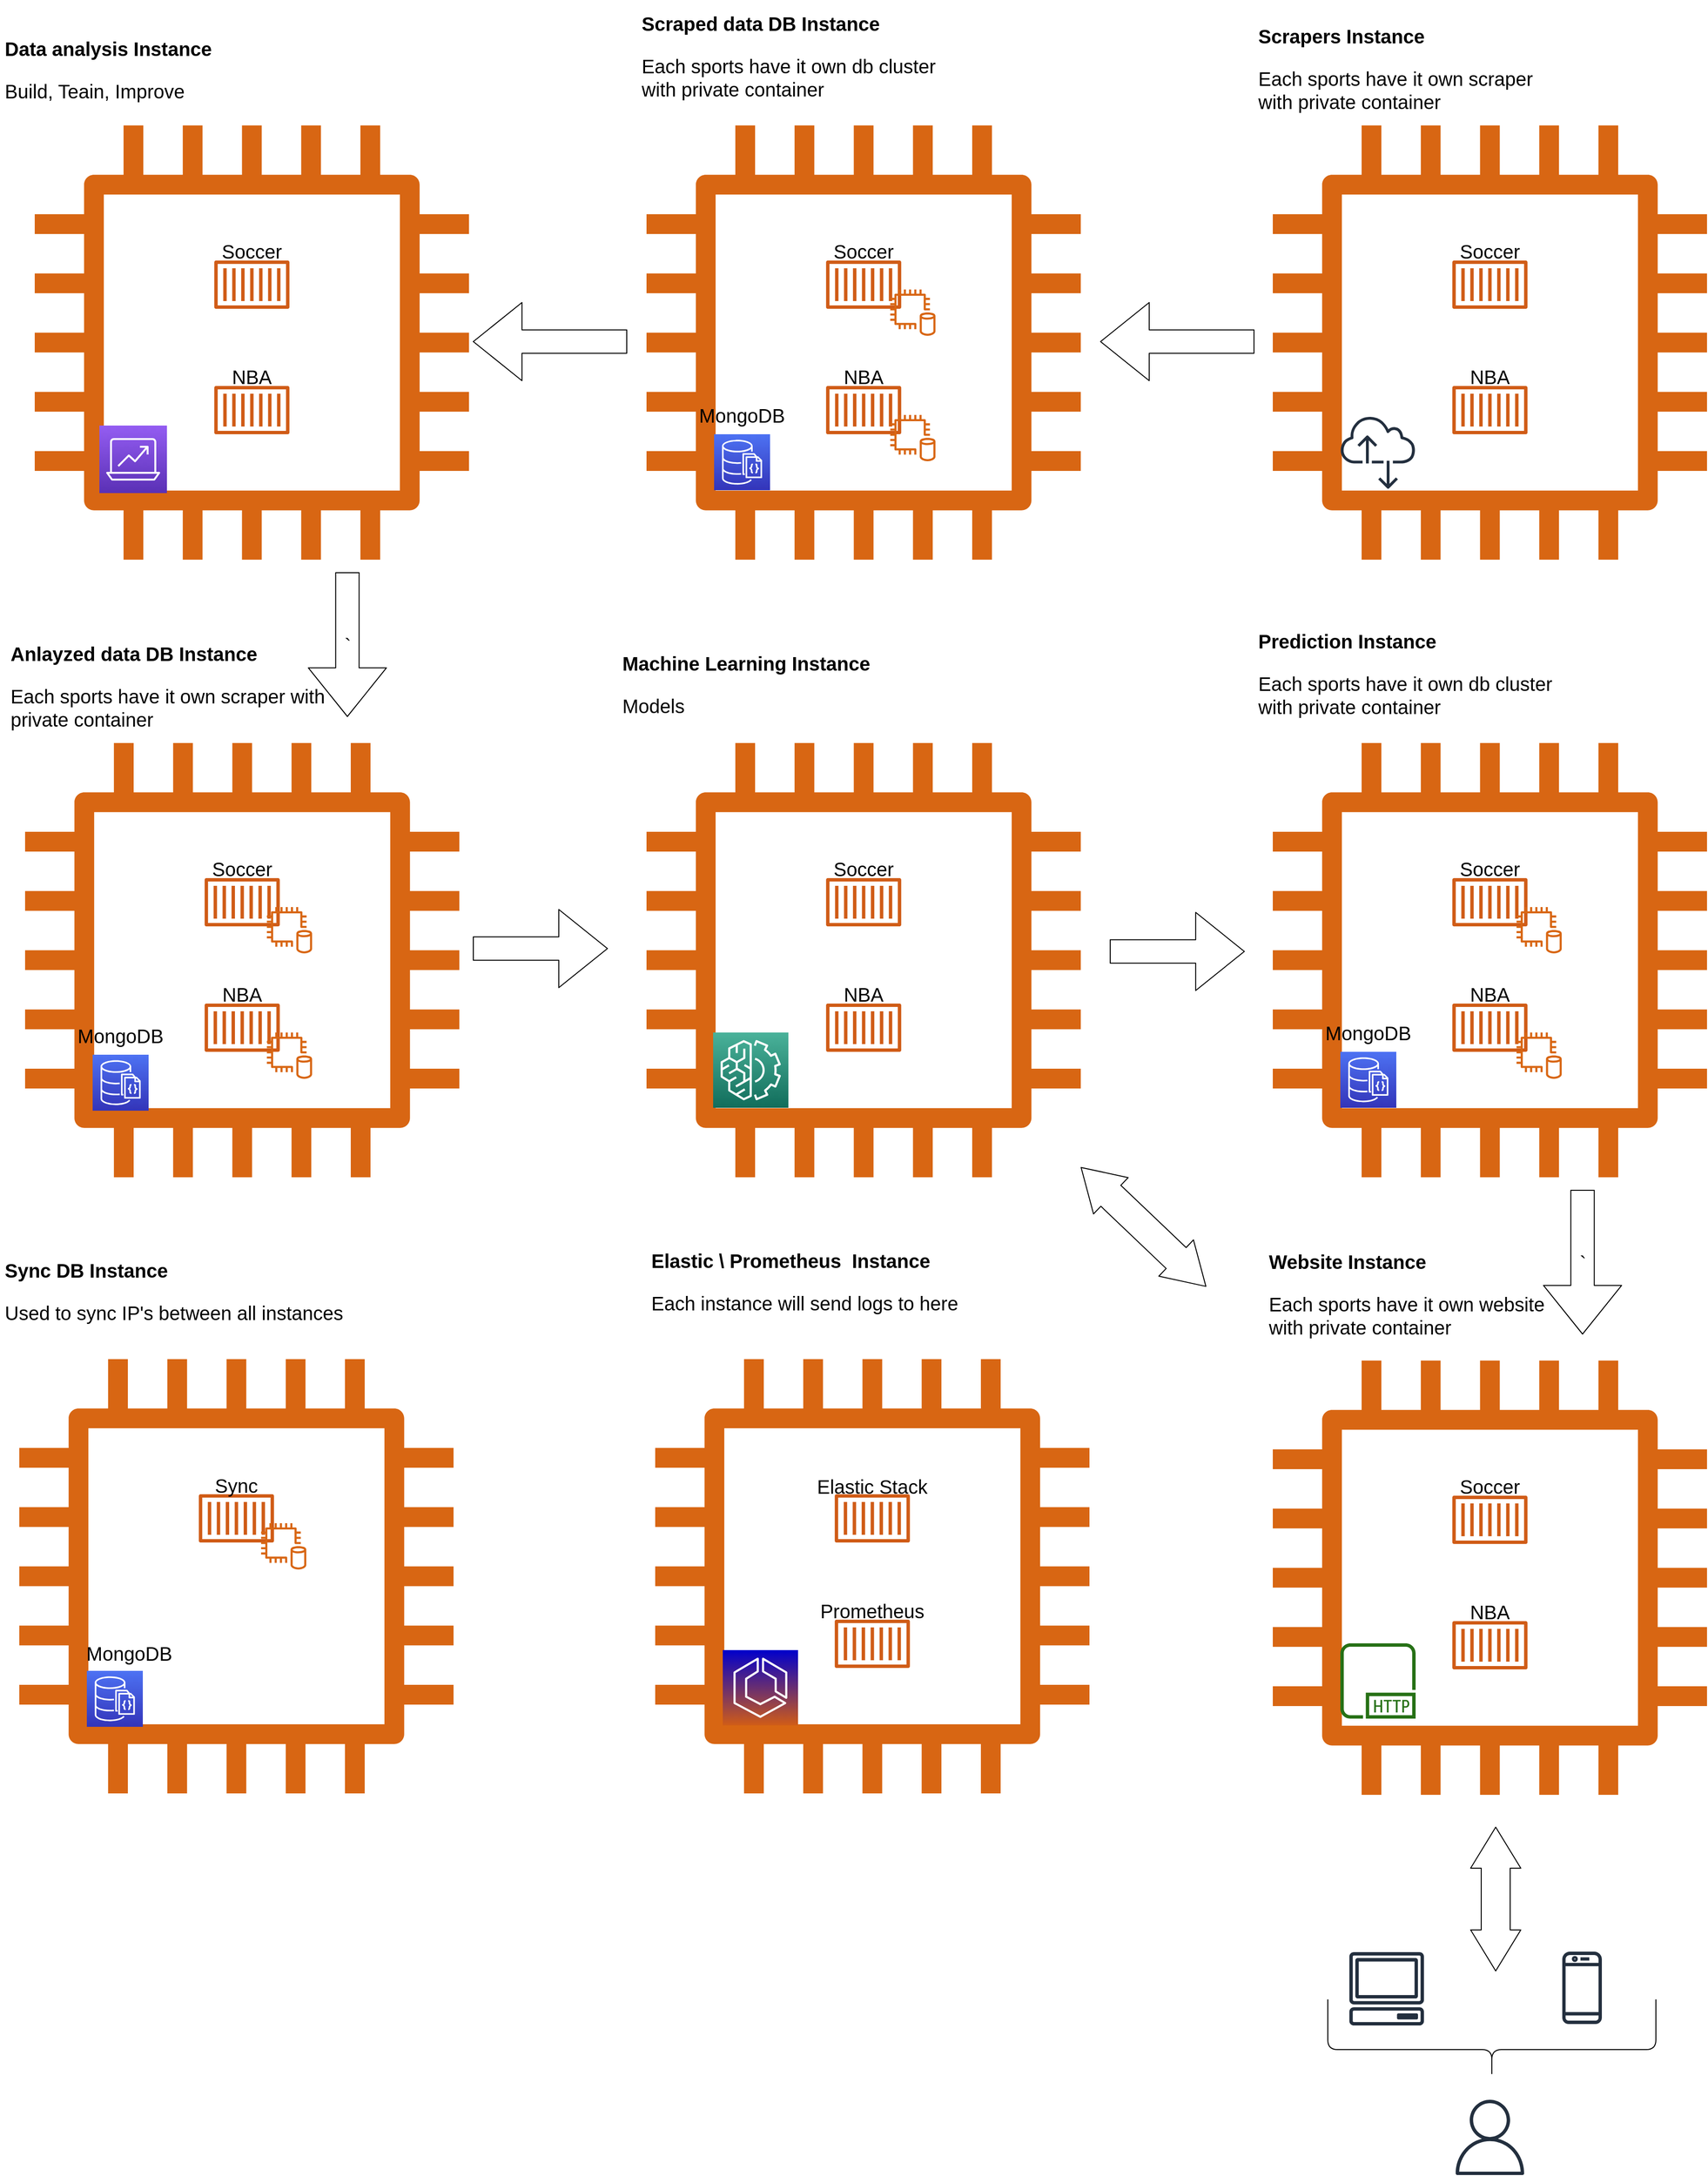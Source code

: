 <mxfile version="13.9.7" type="device"><diagram id="Ht1M8jgEwFfnCIfOTk4-" name="Page-1"><mxGraphModel dx="2390" dy="2299" grid="1" gridSize="10" guides="1" tooltips="1" connect="1" arrows="1" fold="1" page="1" pageScale="1" pageWidth="1169" pageHeight="827" math="0" shadow="0"><root><mxCell id="0"/><mxCell id="1" parent="0"/><mxCell id="v64-F45dW4XIhAS0DSqm-7" value="" style="outlineConnect=0;fontColor=#232F3E;gradientColor=none;fillColor=#D86613;strokeColor=none;dashed=0;verticalLabelPosition=bottom;verticalAlign=top;align=center;html=1;fontSize=20;fontStyle=0;aspect=fixed;pointerEvents=1;shape=mxgraph.aws4.instance2;" vertex="1" parent="1"><mxGeometry x="489" y="-853" width="450" height="450" as="geometry"/></mxCell><mxCell id="v64-F45dW4XIhAS0DSqm-10" value="" style="outlineConnect=0;fontColor=#232F3E;gradientColor=none;fillColor=#D86613;strokeColor=none;dashed=0;verticalLabelPosition=bottom;verticalAlign=top;align=center;html=1;fontSize=20;fontStyle=0;aspect=fixed;pointerEvents=1;shape=mxgraph.aws4.instance2;" vertex="1" parent="1"><mxGeometry x="-794" y="-853" width="450" height="450" as="geometry"/></mxCell><mxCell id="v64-F45dW4XIhAS0DSqm-2" value="" style="outlineConnect=0;fontColor=#232F3E;gradientColor=none;fillColor=#D05C17;strokeColor=none;dashed=0;verticalLabelPosition=bottom;verticalAlign=top;align=center;html=1;fontSize=20;fontStyle=0;aspect=fixed;pointerEvents=1;shape=mxgraph.aws4.container_1;" vertex="1" parent="1"><mxGeometry x="26" y="-583" width="78" height="50" as="geometry"/></mxCell><mxCell id="v64-F45dW4XIhAS0DSqm-3" value="" style="outlineConnect=0;fontColor=#232F3E;gradientColor=none;fillColor=#D86613;strokeColor=none;dashed=0;verticalLabelPosition=bottom;verticalAlign=top;align=center;html=1;fontSize=20;fontStyle=0;aspect=fixed;pointerEvents=1;shape=mxgraph.aws4.db_on_instance2;" vertex="1" parent="1"><mxGeometry x="92" y="-553" width="48" height="48" as="geometry"/></mxCell><mxCell id="v64-F45dW4XIhAS0DSqm-4" value="" style="outlineConnect=0;fontColor=#232F3E;gradientColor=none;fillColor=#D86613;strokeColor=none;dashed=0;verticalLabelPosition=bottom;verticalAlign=top;align=center;html=1;fontSize=20;fontStyle=0;aspect=fixed;pointerEvents=1;shape=mxgraph.aws4.instance2;" vertex="1" parent="1"><mxGeometry x="-160" y="-853" width="450" height="450" as="geometry"/></mxCell><mxCell id="v64-F45dW4XIhAS0DSqm-5" value="" style="outlineConnect=0;fontColor=#232F3E;gradientColor=none;fillColor=#D05C17;strokeColor=none;dashed=0;verticalLabelPosition=bottom;verticalAlign=top;align=center;html=1;fontSize=20;fontStyle=0;aspect=fixed;pointerEvents=1;shape=mxgraph.aws4.container_1;" vertex="1" parent="1"><mxGeometry x="26" y="-713" width="78" height="50" as="geometry"/></mxCell><mxCell id="v64-F45dW4XIhAS0DSqm-6" value="" style="outlineConnect=0;fontColor=#232F3E;gradientColor=none;fillColor=#D05C17;strokeColor=none;dashed=0;verticalLabelPosition=bottom;verticalAlign=top;align=center;html=1;fontSize=20;fontStyle=0;aspect=fixed;pointerEvents=1;shape=mxgraph.aws4.container_1;" vertex="1" parent="1"><mxGeometry x="675" y="-583" width="78" height="50" as="geometry"/></mxCell><mxCell id="v64-F45dW4XIhAS0DSqm-8" value="" style="outlineConnect=0;fontColor=#232F3E;gradientColor=none;fillColor=#D05C17;strokeColor=none;dashed=0;verticalLabelPosition=bottom;verticalAlign=top;align=center;html=1;fontSize=20;fontStyle=0;aspect=fixed;pointerEvents=1;shape=mxgraph.aws4.container_1;" vertex="1" parent="1"><mxGeometry x="675" y="-713" width="78" height="50" as="geometry"/></mxCell><mxCell id="v64-F45dW4XIhAS0DSqm-14" value="" style="outlineConnect=0;fontColor=#232F3E;gradientColor=none;fillColor=#D86613;strokeColor=none;dashed=0;verticalLabelPosition=bottom;verticalAlign=top;align=center;html=1;fontSize=20;fontStyle=0;aspect=fixed;pointerEvents=1;shape=mxgraph.aws4.db_on_instance2;" vertex="1" parent="1"><mxGeometry x="92" y="-683" width="48" height="48" as="geometry"/></mxCell><mxCell id="v64-F45dW4XIhAS0DSqm-15" value="" style="outlineConnect=0;fontColor=#232F3E;gradientColor=none;fillColor=#D05C17;strokeColor=none;dashed=0;verticalLabelPosition=bottom;verticalAlign=top;align=center;html=1;fontSize=20;fontStyle=0;aspect=fixed;pointerEvents=1;shape=mxgraph.aws4.container_1;" vertex="1" parent="1"><mxGeometry x="-608" y="-583" width="78" height="50" as="geometry"/></mxCell><mxCell id="v64-F45dW4XIhAS0DSqm-16" value="" style="outlineConnect=0;fontColor=#232F3E;gradientColor=none;fillColor=#D05C17;strokeColor=none;dashed=0;verticalLabelPosition=bottom;verticalAlign=top;align=center;html=1;fontSize=20;fontStyle=0;aspect=fixed;pointerEvents=1;shape=mxgraph.aws4.container_1;" vertex="1" parent="1"><mxGeometry x="-608" y="-713" width="78" height="50" as="geometry"/></mxCell><mxCell id="v64-F45dW4XIhAS0DSqm-17" value="" style="outlineConnect=0;fontColor=#232F3E;gradientColor=#4D72F3;gradientDirection=north;fillColor=#3334B9;strokeColor=#ffffff;dashed=0;verticalLabelPosition=bottom;verticalAlign=top;align=center;html=1;fontSize=20;fontStyle=0;aspect=fixed;shape=mxgraph.aws4.resourceIcon;resIcon=mxgraph.aws4.documentdb_with_mongodb_compatibility;" vertex="1" parent="1"><mxGeometry x="-90" y="-533" width="58" height="58" as="geometry"/></mxCell><mxCell id="v64-F45dW4XIhAS0DSqm-18" value="&lt;h1 style=&quot;font-size: 20px;&quot;&gt;Data analysis Instance&lt;/h1&gt;&lt;p style=&quot;font-size: 20px;&quot;&gt;Build, Teain, Improve&lt;/p&gt;" style="text;html=1;strokeColor=none;fillColor=none;spacing=5;spacingTop=-20;whiteSpace=wrap;overflow=hidden;rounded=0;fontStyle=0;fontSize=20;" vertex="1" parent="1"><mxGeometry x="-830" y="-947" width="290" height="120" as="geometry"/></mxCell><mxCell id="v64-F45dW4XIhAS0DSqm-19" value="&lt;h1 style=&quot;font-size: 20px;&quot;&gt;Scrapers Instance&lt;/h1&gt;&lt;p style=&quot;font-size: 20px;&quot;&gt;Each sports have it own scraper with private container&lt;/p&gt;" style="text;html=1;strokeColor=none;fillColor=none;spacing=5;spacingTop=-20;whiteSpace=wrap;overflow=hidden;rounded=0;fontStyle=0;fontSize=20;" vertex="1" parent="1"><mxGeometry x="469" y="-960" width="300" height="120" as="geometry"/></mxCell><mxCell id="v64-F45dW4XIhAS0DSqm-20" value="&lt;h1 style=&quot;font-size: 20px;&quot;&gt;Scraped data DB Instance&lt;/h1&gt;&lt;p style=&quot;font-size: 20px;&quot;&gt;Each sports have it own db cluster with private container&amp;nbsp;&lt;/p&gt;" style="text;html=1;strokeColor=none;fillColor=none;spacing=5;spacingTop=-20;whiteSpace=wrap;overflow=hidden;rounded=0;fontStyle=0;fontSize=20;" vertex="1" parent="1"><mxGeometry x="-170" y="-973" width="340" height="120" as="geometry"/></mxCell><mxCell id="v64-F45dW4XIhAS0DSqm-21" value="MongoDB" style="text;html=1;strokeColor=none;fillColor=none;align=center;verticalAlign=middle;whiteSpace=wrap;rounded=0;fontStyle=0;fontSize=20;" vertex="1" parent="1"><mxGeometry x="-81" y="-563" width="40" height="20" as="geometry"/></mxCell><mxCell id="v64-F45dW4XIhAS0DSqm-23" value="NBA" style="text;html=1;strokeColor=none;fillColor=none;align=center;verticalAlign=middle;whiteSpace=wrap;rounded=0;fontStyle=0;fontSize=20;" vertex="1" parent="1"><mxGeometry x="45" y="-603" width="40" height="20" as="geometry"/></mxCell><mxCell id="v64-F45dW4XIhAS0DSqm-24" value="Soccer" style="text;html=1;strokeColor=none;fillColor=none;align=center;verticalAlign=middle;whiteSpace=wrap;rounded=0;fontStyle=0;fontSize=20;" vertex="1" parent="1"><mxGeometry x="45" y="-733" width="40" height="20" as="geometry"/></mxCell><mxCell id="v64-F45dW4XIhAS0DSqm-25" value="" style="outlineConnect=0;fontColor=#232F3E;gradientColor=#945DF2;gradientDirection=north;fillColor=#5A30B5;strokeColor=#ffffff;dashed=0;verticalLabelPosition=bottom;verticalAlign=top;align=center;html=1;fontSize=20;fontStyle=0;aspect=fixed;shape=mxgraph.aws4.resourceIcon;resIcon=mxgraph.aws4.analytics;" vertex="1" parent="1"><mxGeometry x="-727" y="-542" width="70" height="70" as="geometry"/></mxCell><mxCell id="v64-F45dW4XIhAS0DSqm-26" value="" style="outlineConnect=0;fontColor=#232F3E;gradientColor=none;fillColor=#232F3E;strokeColor=none;dashed=0;verticalLabelPosition=bottom;verticalAlign=top;align=center;html=1;fontSize=20;fontStyle=0;aspect=fixed;pointerEvents=1;shape=mxgraph.aws4.internet_alt2;" vertex="1" parent="1"><mxGeometry x="559" y="-553" width="78" height="78" as="geometry"/></mxCell><mxCell id="v64-F45dW4XIhAS0DSqm-27" value="" style="outlineConnect=0;fontColor=#232F3E;gradientColor=none;fillColor=#D86613;strokeColor=none;dashed=0;verticalLabelPosition=bottom;verticalAlign=top;align=center;html=1;fontSize=20;fontStyle=0;aspect=fixed;pointerEvents=1;shape=mxgraph.aws4.instance2;" vertex="1" parent="1"><mxGeometry x="-804" y="-213" width="450" height="450" as="geometry"/></mxCell><mxCell id="v64-F45dW4XIhAS0DSqm-28" value="" style="outlineConnect=0;fontColor=#232F3E;gradientColor=none;fillColor=#D05C17;strokeColor=none;dashed=0;verticalLabelPosition=bottom;verticalAlign=top;align=center;html=1;fontSize=20;fontStyle=0;aspect=fixed;pointerEvents=1;shape=mxgraph.aws4.container_1;" vertex="1" parent="1"><mxGeometry x="-618" y="57" width="78" height="50" as="geometry"/></mxCell><mxCell id="v64-F45dW4XIhAS0DSqm-29" value="" style="outlineConnect=0;fontColor=#232F3E;gradientColor=none;fillColor=#D05C17;strokeColor=none;dashed=0;verticalLabelPosition=bottom;verticalAlign=top;align=center;html=1;fontSize=20;fontStyle=0;aspect=fixed;pointerEvents=1;shape=mxgraph.aws4.container_1;" vertex="1" parent="1"><mxGeometry x="-618" y="-73" width="78" height="50" as="geometry"/></mxCell><mxCell id="v64-F45dW4XIhAS0DSqm-30" value="&lt;h1 style=&quot;font-size: 20px;&quot;&gt;Anlayzed data DB Instance&lt;/h1&gt;&lt;p style=&quot;font-size: 20px;&quot;&gt;Each sports have it own scraper with private container&lt;/p&gt;" style="text;html=1;strokeColor=none;fillColor=none;spacing=5;spacingTop=-20;whiteSpace=wrap;overflow=hidden;rounded=0;fontStyle=0;fontSize=20;" vertex="1" parent="1"><mxGeometry x="-824" y="-320" width="340" height="120" as="geometry"/></mxCell><mxCell id="v64-F45dW4XIhAS0DSqm-32" value="" style="outlineConnect=0;fontColor=#232F3E;gradientColor=none;fillColor=#D86613;strokeColor=none;dashed=0;verticalLabelPosition=bottom;verticalAlign=top;align=center;html=1;fontSize=20;fontStyle=0;aspect=fixed;pointerEvents=1;shape=mxgraph.aws4.db_on_instance2;" vertex="1" parent="1"><mxGeometry x="-554" y="-43" width="48" height="48" as="geometry"/></mxCell><mxCell id="v64-F45dW4XIhAS0DSqm-33" value="" style="outlineConnect=0;fontColor=#232F3E;gradientColor=none;fillColor=#D86613;strokeColor=none;dashed=0;verticalLabelPosition=bottom;verticalAlign=top;align=center;html=1;fontSize=20;fontStyle=0;aspect=fixed;pointerEvents=1;shape=mxgraph.aws4.db_on_instance2;" vertex="1" parent="1"><mxGeometry x="-554" y="87" width="48" height="48" as="geometry"/></mxCell><mxCell id="v64-F45dW4XIhAS0DSqm-34" value="" style="outlineConnect=0;fontColor=#232F3E;gradientColor=#4D72F3;gradientDirection=north;fillColor=#3334B9;strokeColor=#ffffff;dashed=0;verticalLabelPosition=bottom;verticalAlign=top;align=center;html=1;fontSize=20;fontStyle=0;aspect=fixed;shape=mxgraph.aws4.resourceIcon;resIcon=mxgraph.aws4.documentdb_with_mongodb_compatibility;" vertex="1" parent="1"><mxGeometry x="-734" y="110" width="58" height="58" as="geometry"/></mxCell><mxCell id="v64-F45dW4XIhAS0DSqm-35" value="MongoDB" style="text;html=1;strokeColor=none;fillColor=none;align=center;verticalAlign=middle;whiteSpace=wrap;rounded=0;fontStyle=0;fontSize=20;" vertex="1" parent="1"><mxGeometry x="-725" y="80" width="40" height="20" as="geometry"/></mxCell><mxCell id="v64-F45dW4XIhAS0DSqm-36" value="NBA" style="text;html=1;strokeColor=none;fillColor=none;align=center;verticalAlign=middle;whiteSpace=wrap;rounded=0;fontStyle=0;fontSize=20;" vertex="1" parent="1"><mxGeometry x="-599" y="37" width="40" height="20" as="geometry"/></mxCell><mxCell id="v64-F45dW4XIhAS0DSqm-37" value="Soccer" style="text;html=1;strokeColor=none;fillColor=none;align=center;verticalAlign=middle;whiteSpace=wrap;rounded=0;fontStyle=0;fontSize=20;" vertex="1" parent="1"><mxGeometry x="694" y="-733" width="40" height="20" as="geometry"/></mxCell><mxCell id="v64-F45dW4XIhAS0DSqm-38" value="Soccer" style="text;html=1;strokeColor=none;fillColor=none;align=center;verticalAlign=middle;whiteSpace=wrap;rounded=0;fontStyle=0;fontSize=20;" vertex="1" parent="1"><mxGeometry x="-599" y="-93" width="40" height="20" as="geometry"/></mxCell><mxCell id="v64-F45dW4XIhAS0DSqm-39" value="Soccer" style="text;html=1;strokeColor=none;fillColor=none;align=center;verticalAlign=middle;whiteSpace=wrap;rounded=0;fontStyle=0;fontSize=20;" vertex="1" parent="1"><mxGeometry x="-589" y="-733" width="40" height="20" as="geometry"/></mxCell><mxCell id="v64-F45dW4XIhAS0DSqm-40" value="NBA" style="text;html=1;strokeColor=none;fillColor=none;align=center;verticalAlign=middle;whiteSpace=wrap;rounded=0;fontStyle=0;fontSize=20;" vertex="1" parent="1"><mxGeometry x="694" y="-603" width="40" height="20" as="geometry"/></mxCell><mxCell id="v64-F45dW4XIhAS0DSqm-41" value="NBA" style="text;html=1;strokeColor=none;fillColor=none;align=center;verticalAlign=middle;whiteSpace=wrap;rounded=0;fontStyle=0;fontSize=20;" vertex="1" parent="1"><mxGeometry x="-589" y="-603" width="40" height="20" as="geometry"/></mxCell><mxCell id="v64-F45dW4XIhAS0DSqm-44" value="" style="outlineConnect=0;fontColor=#232F3E;gradientColor=none;fillColor=#D86613;strokeColor=none;dashed=0;verticalLabelPosition=bottom;verticalAlign=top;align=center;html=1;fontSize=20;fontStyle=0;aspect=fixed;pointerEvents=1;shape=mxgraph.aws4.instance2;" vertex="1" parent="1"><mxGeometry x="-160" y="-213" width="450" height="450" as="geometry"/></mxCell><mxCell id="v64-F45dW4XIhAS0DSqm-45" value="" style="outlineConnect=0;fontColor=#232F3E;gradientColor=none;fillColor=#D05C17;strokeColor=none;dashed=0;verticalLabelPosition=bottom;verticalAlign=top;align=center;html=1;fontSize=20;fontStyle=0;aspect=fixed;pointerEvents=1;shape=mxgraph.aws4.container_1;" vertex="1" parent="1"><mxGeometry x="26" y="57" width="78" height="50" as="geometry"/></mxCell><mxCell id="v64-F45dW4XIhAS0DSqm-46" value="" style="outlineConnect=0;fontColor=#232F3E;gradientColor=none;fillColor=#D05C17;strokeColor=none;dashed=0;verticalLabelPosition=bottom;verticalAlign=top;align=center;html=1;fontSize=20;fontStyle=0;aspect=fixed;pointerEvents=1;shape=mxgraph.aws4.container_1;" vertex="1" parent="1"><mxGeometry x="26" y="-73" width="78" height="50" as="geometry"/></mxCell><mxCell id="v64-F45dW4XIhAS0DSqm-47" value="&lt;h1 style=&quot;font-size: 20px;&quot;&gt;Machine Learning Instance&lt;/h1&gt;&lt;p style=&quot;font-size: 20px;&quot;&gt;Models&lt;/p&gt;" style="text;html=1;strokeColor=none;fillColor=none;spacing=5;spacingTop=-20;whiteSpace=wrap;overflow=hidden;rounded=0;fontStyle=0;fontSize=20;" vertex="1" parent="1"><mxGeometry x="-190" y="-310" width="330" height="120" as="geometry"/></mxCell><mxCell id="v64-F45dW4XIhAS0DSqm-49" value="Soccer" style="text;html=1;strokeColor=none;fillColor=none;align=center;verticalAlign=middle;whiteSpace=wrap;rounded=0;fontStyle=0;fontSize=20;" vertex="1" parent="1"><mxGeometry x="45" y="-93" width="40" height="20" as="geometry"/></mxCell><mxCell id="v64-F45dW4XIhAS0DSqm-50" value="NBA" style="text;html=1;strokeColor=none;fillColor=none;align=center;verticalAlign=middle;whiteSpace=wrap;rounded=0;fontStyle=0;fontSize=20;" vertex="1" parent="1"><mxGeometry x="45" y="37" width="40" height="20" as="geometry"/></mxCell><mxCell id="v64-F45dW4XIhAS0DSqm-51" value="" style="outlineConnect=0;fontColor=#232F3E;gradientColor=#4AB29A;gradientDirection=north;fillColor=#116D5B;strokeColor=#ffffff;dashed=0;verticalLabelPosition=bottom;verticalAlign=top;align=center;html=1;fontSize=20;fontStyle=0;aspect=fixed;shape=mxgraph.aws4.resourceIcon;resIcon=mxgraph.aws4.machine_learning;" vertex="1" parent="1"><mxGeometry x="-91" y="87" width="78" height="78" as="geometry"/></mxCell><mxCell id="v64-F45dW4XIhAS0DSqm-59" value="" style="outlineConnect=0;fontColor=#232F3E;gradientColor=none;fillColor=#D05C17;strokeColor=none;dashed=0;verticalLabelPosition=bottom;verticalAlign=top;align=center;html=1;fontSize=20;fontStyle=0;aspect=fixed;pointerEvents=1;shape=mxgraph.aws4.container_1;" vertex="1" parent="1"><mxGeometry x="675" y="57" width="78" height="50" as="geometry"/></mxCell><mxCell id="v64-F45dW4XIhAS0DSqm-60" value="" style="outlineConnect=0;fontColor=#232F3E;gradientColor=none;fillColor=#D86613;strokeColor=none;dashed=0;verticalLabelPosition=bottom;verticalAlign=top;align=center;html=1;fontSize=20;fontStyle=0;aspect=fixed;pointerEvents=1;shape=mxgraph.aws4.db_on_instance2;" vertex="1" parent="1"><mxGeometry x="741" y="87" width="48" height="48" as="geometry"/></mxCell><mxCell id="v64-F45dW4XIhAS0DSqm-61" value="" style="outlineConnect=0;fontColor=#232F3E;gradientColor=none;fillColor=#D86613;strokeColor=none;dashed=0;verticalLabelPosition=bottom;verticalAlign=top;align=center;html=1;fontSize=20;fontStyle=0;aspect=fixed;pointerEvents=1;shape=mxgraph.aws4.instance2;" vertex="1" parent="1"><mxGeometry x="489" y="-213" width="450" height="450" as="geometry"/></mxCell><mxCell id="v64-F45dW4XIhAS0DSqm-62" value="" style="outlineConnect=0;fontColor=#232F3E;gradientColor=none;fillColor=#D05C17;strokeColor=none;dashed=0;verticalLabelPosition=bottom;verticalAlign=top;align=center;html=1;fontSize=20;fontStyle=0;aspect=fixed;pointerEvents=1;shape=mxgraph.aws4.container_1;" vertex="1" parent="1"><mxGeometry x="675" y="-73" width="78" height="50" as="geometry"/></mxCell><mxCell id="v64-F45dW4XIhAS0DSqm-63" value="" style="outlineConnect=0;fontColor=#232F3E;gradientColor=none;fillColor=#D86613;strokeColor=none;dashed=0;verticalLabelPosition=bottom;verticalAlign=top;align=center;html=1;fontSize=20;fontStyle=0;aspect=fixed;pointerEvents=1;shape=mxgraph.aws4.db_on_instance2;" vertex="1" parent="1"><mxGeometry x="741" y="-43" width="48" height="48" as="geometry"/></mxCell><mxCell id="v64-F45dW4XIhAS0DSqm-64" value="" style="outlineConnect=0;fontColor=#232F3E;gradientColor=#4D72F3;gradientDirection=north;fillColor=#3334B9;strokeColor=#ffffff;dashed=0;verticalLabelPosition=bottom;verticalAlign=top;align=center;html=1;fontSize=20;fontStyle=0;aspect=fixed;shape=mxgraph.aws4.resourceIcon;resIcon=mxgraph.aws4.documentdb_with_mongodb_compatibility;" vertex="1" parent="1"><mxGeometry x="559" y="107" width="58" height="58" as="geometry"/></mxCell><mxCell id="v64-F45dW4XIhAS0DSqm-65" value="&lt;h1 style=&quot;font-size: 20px;&quot;&gt;Prediction Instance&lt;/h1&gt;&lt;p style=&quot;font-size: 20px;&quot;&gt;Each sports have it own db cluster with private container&amp;nbsp;&lt;/p&gt;" style="text;html=1;strokeColor=none;fillColor=none;spacing=5;spacingTop=-20;whiteSpace=wrap;overflow=hidden;rounded=0;fontStyle=0;fontSize=20;" vertex="1" parent="1"><mxGeometry x="469" y="-333" width="340" height="120" as="geometry"/></mxCell><mxCell id="v64-F45dW4XIhAS0DSqm-66" value="MongoDB" style="text;html=1;strokeColor=none;fillColor=none;align=center;verticalAlign=middle;whiteSpace=wrap;rounded=0;fontStyle=0;fontSize=20;" vertex="1" parent="1"><mxGeometry x="568" y="77" width="40" height="20" as="geometry"/></mxCell><mxCell id="v64-F45dW4XIhAS0DSqm-67" value="NBA" style="text;html=1;strokeColor=none;fillColor=none;align=center;verticalAlign=middle;whiteSpace=wrap;rounded=0;fontStyle=0;fontSize=20;" vertex="1" parent="1"><mxGeometry x="694" y="37" width="40" height="20" as="geometry"/></mxCell><mxCell id="v64-F45dW4XIhAS0DSqm-68" value="Soccer" style="text;html=1;strokeColor=none;fillColor=none;align=center;verticalAlign=middle;whiteSpace=wrap;rounded=0;fontStyle=0;fontSize=20;" vertex="1" parent="1"><mxGeometry x="694" y="-93" width="40" height="20" as="geometry"/></mxCell><mxCell id="v64-F45dW4XIhAS0DSqm-69" value="" style="outlineConnect=0;fontColor=#232F3E;gradientColor=none;fillColor=#D86613;strokeColor=none;dashed=0;verticalLabelPosition=bottom;verticalAlign=top;align=center;html=1;fontSize=20;fontStyle=0;aspect=fixed;pointerEvents=1;shape=mxgraph.aws4.instance2;" vertex="1" parent="1"><mxGeometry x="489" y="427" width="450" height="450" as="geometry"/></mxCell><mxCell id="v64-F45dW4XIhAS0DSqm-70" value="" style="outlineConnect=0;fontColor=#232F3E;gradientColor=none;fillColor=#D05C17;strokeColor=none;dashed=0;verticalLabelPosition=bottom;verticalAlign=top;align=center;html=1;fontSize=20;fontStyle=0;aspect=fixed;pointerEvents=1;shape=mxgraph.aws4.container_1;" vertex="1" parent="1"><mxGeometry x="675" y="697" width="78" height="50" as="geometry"/></mxCell><mxCell id="v64-F45dW4XIhAS0DSqm-71" value="" style="outlineConnect=0;fontColor=#232F3E;gradientColor=none;fillColor=#D05C17;strokeColor=none;dashed=0;verticalLabelPosition=bottom;verticalAlign=top;align=center;html=1;fontSize=20;fontStyle=0;aspect=fixed;pointerEvents=1;shape=mxgraph.aws4.container_1;" vertex="1" parent="1"><mxGeometry x="675" y="567" width="78" height="50" as="geometry"/></mxCell><mxCell id="v64-F45dW4XIhAS0DSqm-72" value="&lt;h1 style=&quot;font-size: 20px;&quot;&gt;Website Instance&lt;/h1&gt;&lt;p style=&quot;font-size: 20px;&quot;&gt;Each sports have it own website with private container&lt;/p&gt;" style="text;html=1;strokeColor=none;fillColor=none;spacing=5;spacingTop=-20;whiteSpace=wrap;overflow=hidden;rounded=0;fontStyle=0;fontSize=20;" vertex="1" parent="1"><mxGeometry x="480" y="310" width="300" height="120" as="geometry"/></mxCell><mxCell id="v64-F45dW4XIhAS0DSqm-74" value="Soccer" style="text;html=1;strokeColor=none;fillColor=none;align=center;verticalAlign=middle;whiteSpace=wrap;rounded=0;fontStyle=0;fontSize=20;" vertex="1" parent="1"><mxGeometry x="694" y="547" width="40" height="20" as="geometry"/></mxCell><mxCell id="v64-F45dW4XIhAS0DSqm-75" value="NBA" style="text;html=1;strokeColor=none;fillColor=none;align=center;verticalAlign=middle;whiteSpace=wrap;rounded=0;fontStyle=0;fontSize=20;" vertex="1" parent="1"><mxGeometry x="694" y="677" width="40" height="20" as="geometry"/></mxCell><mxCell id="v64-F45dW4XIhAS0DSqm-76" value="" style="outlineConnect=0;fontColor=#232F3E;gradientColor=none;fillColor=#277116;strokeColor=none;dashed=0;verticalLabelPosition=bottom;verticalAlign=top;align=center;html=1;fontSize=20;fontStyle=0;aspect=fixed;pointerEvents=1;shape=mxgraph.aws4.http_protocol;" vertex="1" parent="1"><mxGeometry x="559" y="720" width="78" height="78" as="geometry"/></mxCell><mxCell id="v64-F45dW4XIhAS0DSqm-78" value="" style="outlineConnect=0;fontColor=#232F3E;gradientColor=none;fillColor=#232F3E;strokeColor=none;dashed=0;verticalLabelPosition=bottom;verticalAlign=top;align=center;html=1;fontSize=20;fontStyle=0;aspect=fixed;pointerEvents=1;shape=mxgraph.aws4.client;" vertex="1" parent="1"><mxGeometry x="568" y="1040" width="78" height="76" as="geometry"/></mxCell><mxCell id="v64-F45dW4XIhAS0DSqm-79" value="" style="outlineConnect=0;fontColor=#232F3E;gradientColor=none;fillColor=#232F3E;strokeColor=none;dashed=0;verticalLabelPosition=bottom;verticalAlign=top;align=center;html=1;fontSize=20;fontStyle=0;aspect=fixed;pointerEvents=1;shape=mxgraph.aws4.mobile_client;" vertex="1" parent="1"><mxGeometry x="789" y="1038" width="41" height="78" as="geometry"/></mxCell><mxCell id="v64-F45dW4XIhAS0DSqm-80" value="" style="outlineConnect=0;fontColor=#232F3E;gradientColor=none;fillColor=#232F3E;strokeColor=none;dashed=0;verticalLabelPosition=bottom;verticalAlign=top;align=center;html=1;fontSize=20;fontStyle=0;aspect=fixed;pointerEvents=1;shape=mxgraph.aws4.user;" vertex="1" parent="1"><mxGeometry x="675" y="1193" width="78" height="78" as="geometry"/></mxCell><mxCell id="v64-F45dW4XIhAS0DSqm-82" value="" style="shape=curlyBracket;whiteSpace=wrap;html=1;rounded=1;size=0.366;fontStyle=0;fontSize=20;rotation=-90;" vertex="1" parent="1"><mxGeometry x="675" y="960" width="82" height="340" as="geometry"/></mxCell><mxCell id="v64-F45dW4XIhAS0DSqm-83" value="" style="shape=flexArrow;endArrow=classic;startArrow=classic;html=1;width=30;startSize=13.85;startWidth=21;endWidth=21;endSize=13.85;fontStyle=0;fontSize=20;" edge="1" parent="1"><mxGeometry width="50" height="50" relative="1" as="geometry"><mxPoint x="720" y="1060" as="sourcePoint"/><mxPoint x="720" y="910" as="targetPoint"/></mxGeometry></mxCell><mxCell id="v64-F45dW4XIhAS0DSqm-84" value="" style="shape=flexArrow;endArrow=classic;startArrow=classic;html=1;width=30;startSize=13.85;startWidth=21;endWidth=21;endSize=13.85;fontStyle=0;fontSize=20;" edge="1" parent="1" source="v64-F45dW4XIhAS0DSqm-44"><mxGeometry width="50" height="50" relative="1" as="geometry"><mxPoint x="230" y="350" as="sourcePoint"/><mxPoint x="420" y="350.41" as="targetPoint"/></mxGeometry></mxCell><mxCell id="v64-F45dW4XIhAS0DSqm-88" value="" style="shape=flexArrow;endArrow=classic;html=1;endWidth=55.714;endSize=16.471;width=24.286;fontStyle=0;fontSize=20;" edge="1" parent="1"><mxGeometry width="50" height="50" relative="1" as="geometry"><mxPoint x="-340" as="sourcePoint"/><mxPoint x="-200" as="targetPoint"/></mxGeometry></mxCell><mxCell id="v64-F45dW4XIhAS0DSqm-89" value="" style="shape=flexArrow;endArrow=classic;html=1;endWidth=55.714;endSize=16.471;width=24.286;fontStyle=0;fontSize=20;" edge="1" parent="1"><mxGeometry width="50" height="50" relative="1" as="geometry"><mxPoint x="320" y="3" as="sourcePoint"/><mxPoint x="460" y="3" as="targetPoint"/></mxGeometry></mxCell><mxCell id="v64-F45dW4XIhAS0DSqm-91" value="" style="shape=flexArrow;endArrow=classic;html=1;endWidth=55.714;endSize=16.471;width=24.286;fontStyle=0;fontSize=20;" edge="1" parent="1"><mxGeometry width="50" height="50" relative="1" as="geometry"><mxPoint x="470" y="-629" as="sourcePoint"/><mxPoint x="310" y="-629" as="targetPoint"/></mxGeometry></mxCell><mxCell id="v64-F45dW4XIhAS0DSqm-93" value="" style="shape=flexArrow;endArrow=classic;html=1;endWidth=55.714;endSize=16.471;width=24.286;fontStyle=0;fontSize=20;" edge="1" parent="1"><mxGeometry width="50" height="50" relative="1" as="geometry"><mxPoint x="-180" y="-629" as="sourcePoint"/><mxPoint x="-340" y="-629" as="targetPoint"/></mxGeometry></mxCell><mxCell id="v64-F45dW4XIhAS0DSqm-94" value="`" style="shape=flexArrow;endArrow=classic;html=1;endWidth=55.714;endSize=16.471;width=24.286;fontStyle=0;fontSize=20;" edge="1" parent="1"><mxGeometry width="50" height="50" relative="1" as="geometry"><mxPoint x="-470" y="-390" as="sourcePoint"/><mxPoint x="-470" y="-240" as="targetPoint"/></mxGeometry></mxCell><mxCell id="v64-F45dW4XIhAS0DSqm-95" value="`" style="shape=flexArrow;endArrow=classic;html=1;endWidth=55.714;endSize=16.471;width=24.286;fontStyle=0;fontSize=20;" edge="1" parent="1"><mxGeometry width="50" height="50" relative="1" as="geometry"><mxPoint x="810" y="250" as="sourcePoint"/><mxPoint x="810" y="400" as="targetPoint"/></mxGeometry></mxCell><mxCell id="v64-F45dW4XIhAS0DSqm-96" value="" style="outlineConnect=0;fontColor=#232F3E;gradientColor=none;fillColor=#D86613;strokeColor=none;dashed=0;verticalLabelPosition=bottom;verticalAlign=top;align=center;html=1;fontSize=20;fontStyle=0;aspect=fixed;pointerEvents=1;shape=mxgraph.aws4.instance2;" vertex="1" parent="1"><mxGeometry x="-151" y="425.5" width="450" height="450" as="geometry"/></mxCell><mxCell id="v64-F45dW4XIhAS0DSqm-97" value="" style="outlineConnect=0;fontColor=#232F3E;gradientColor=none;fillColor=#D05C17;strokeColor=none;dashed=0;verticalLabelPosition=bottom;verticalAlign=top;align=center;html=1;fontSize=20;fontStyle=0;aspect=fixed;pointerEvents=1;shape=mxgraph.aws4.container_1;" vertex="1" parent="1"><mxGeometry x="35" y="695.5" width="78" height="50" as="geometry"/></mxCell><mxCell id="v64-F45dW4XIhAS0DSqm-98" value="" style="outlineConnect=0;fontColor=#232F3E;gradientColor=none;fillColor=#D05C17;strokeColor=none;dashed=0;verticalLabelPosition=bottom;verticalAlign=top;align=center;html=1;fontSize=20;fontStyle=0;aspect=fixed;pointerEvents=1;shape=mxgraph.aws4.container_1;" vertex="1" parent="1"><mxGeometry x="35" y="565.5" width="78" height="50" as="geometry"/></mxCell><mxCell id="v64-F45dW4XIhAS0DSqm-99" value="&lt;h1 style=&quot;font-size: 20px&quot;&gt;Elastic \&amp;nbsp;Prometheus&amp;nbsp; Instance&lt;/h1&gt;&lt;p style=&quot;font-size: 20px&quot;&gt;Each instance will send logs to here&lt;/p&gt;" style="text;html=1;strokeColor=none;fillColor=none;spacing=5;spacingTop=-20;whiteSpace=wrap;overflow=hidden;rounded=0;fontStyle=0;fontSize=20;" vertex="1" parent="1"><mxGeometry x="-160" y="308.5" width="490" height="120" as="geometry"/></mxCell><mxCell id="v64-F45dW4XIhAS0DSqm-100" value="Elastic Stack" style="text;html=1;strokeColor=none;fillColor=none;align=center;verticalAlign=middle;whiteSpace=wrap;rounded=0;fontStyle=0;fontSize=20;" vertex="1" parent="1"><mxGeometry x="11" y="547" width="126" height="20" as="geometry"/></mxCell><mxCell id="v64-F45dW4XIhAS0DSqm-101" value="Prometheus" style="text;html=1;strokeColor=none;fillColor=none;align=center;verticalAlign=middle;whiteSpace=wrap;rounded=0;fontStyle=0;fontSize=20;" vertex="1" parent="1"><mxGeometry x="54" y="675.5" width="40" height="20" as="geometry"/></mxCell><mxCell id="v64-F45dW4XIhAS0DSqm-103" value="" style="outlineConnect=0;fontColor=#232F3E;gradientDirection=north;fillColor=#D05C17;strokeColor=#ffffff;dashed=0;verticalLabelPosition=bottom;verticalAlign=top;align=center;html=1;fontSize=12;fontStyle=0;aspect=fixed;shape=mxgraph.aws4.resourceIcon;resIcon=mxgraph.aws4.ecs;gradientColor=#0000CC;" vertex="1" parent="1"><mxGeometry x="-81" y="727" width="78" height="78" as="geometry"/></mxCell><mxCell id="v64-F45dW4XIhAS0DSqm-104" value="" style="outlineConnect=0;fontColor=#232F3E;gradientColor=none;fillColor=#D86613;strokeColor=none;dashed=0;verticalLabelPosition=bottom;verticalAlign=top;align=center;html=1;fontSize=20;fontStyle=0;aspect=fixed;pointerEvents=1;shape=mxgraph.aws4.instance2;" vertex="1" parent="1"><mxGeometry x="-810" y="425.5" width="450" height="450" as="geometry"/></mxCell><mxCell id="v64-F45dW4XIhAS0DSqm-106" value="" style="outlineConnect=0;fontColor=#232F3E;gradientColor=none;fillColor=#D05C17;strokeColor=none;dashed=0;verticalLabelPosition=bottom;verticalAlign=top;align=center;html=1;fontSize=20;fontStyle=0;aspect=fixed;pointerEvents=1;shape=mxgraph.aws4.container_1;" vertex="1" parent="1"><mxGeometry x="-624" y="565.5" width="78" height="50" as="geometry"/></mxCell><mxCell id="v64-F45dW4XIhAS0DSqm-107" value="&lt;h1 style=&quot;font-size: 20px&quot;&gt;Sync DB Instance&lt;/h1&gt;&lt;p style=&quot;font-size: 20px&quot;&gt;Used to sync IP's between all instances&lt;/p&gt;" style="text;html=1;strokeColor=none;fillColor=none;spacing=5;spacingTop=-20;whiteSpace=wrap;overflow=hidden;rounded=0;fontStyle=0;fontSize=20;" vertex="1" parent="1"><mxGeometry x="-830" y="318.5" width="360" height="120" as="geometry"/></mxCell><mxCell id="v64-F45dW4XIhAS0DSqm-108" value="" style="outlineConnect=0;fontColor=#232F3E;gradientColor=none;fillColor=#D86613;strokeColor=none;dashed=0;verticalLabelPosition=bottom;verticalAlign=top;align=center;html=1;fontSize=20;fontStyle=0;aspect=fixed;pointerEvents=1;shape=mxgraph.aws4.db_on_instance2;" vertex="1" parent="1"><mxGeometry x="-560" y="595.5" width="48" height="48" as="geometry"/></mxCell><mxCell id="v64-F45dW4XIhAS0DSqm-110" value="" style="outlineConnect=0;fontColor=#232F3E;gradientColor=#4D72F3;gradientDirection=north;fillColor=#3334B9;strokeColor=#ffffff;dashed=0;verticalLabelPosition=bottom;verticalAlign=top;align=center;html=1;fontSize=20;fontStyle=0;aspect=fixed;shape=mxgraph.aws4.resourceIcon;resIcon=mxgraph.aws4.documentdb_with_mongodb_compatibility;" vertex="1" parent="1"><mxGeometry x="-740" y="748.5" width="58" height="58" as="geometry"/></mxCell><mxCell id="v64-F45dW4XIhAS0DSqm-111" value="MongoDB" style="text;html=1;strokeColor=none;fillColor=none;align=center;verticalAlign=middle;whiteSpace=wrap;rounded=0;fontStyle=0;fontSize=20;" vertex="1" parent="1"><mxGeometry x="-716" y="720" width="40" height="20" as="geometry"/></mxCell><mxCell id="v64-F45dW4XIhAS0DSqm-113" value="Sync" style="text;html=1;strokeColor=none;fillColor=none;align=center;verticalAlign=middle;whiteSpace=wrap;rounded=0;fontStyle=0;fontSize=20;" vertex="1" parent="1"><mxGeometry x="-605" y="545.5" width="40" height="20" as="geometry"/></mxCell></root></mxGraphModel></diagram></mxfile>